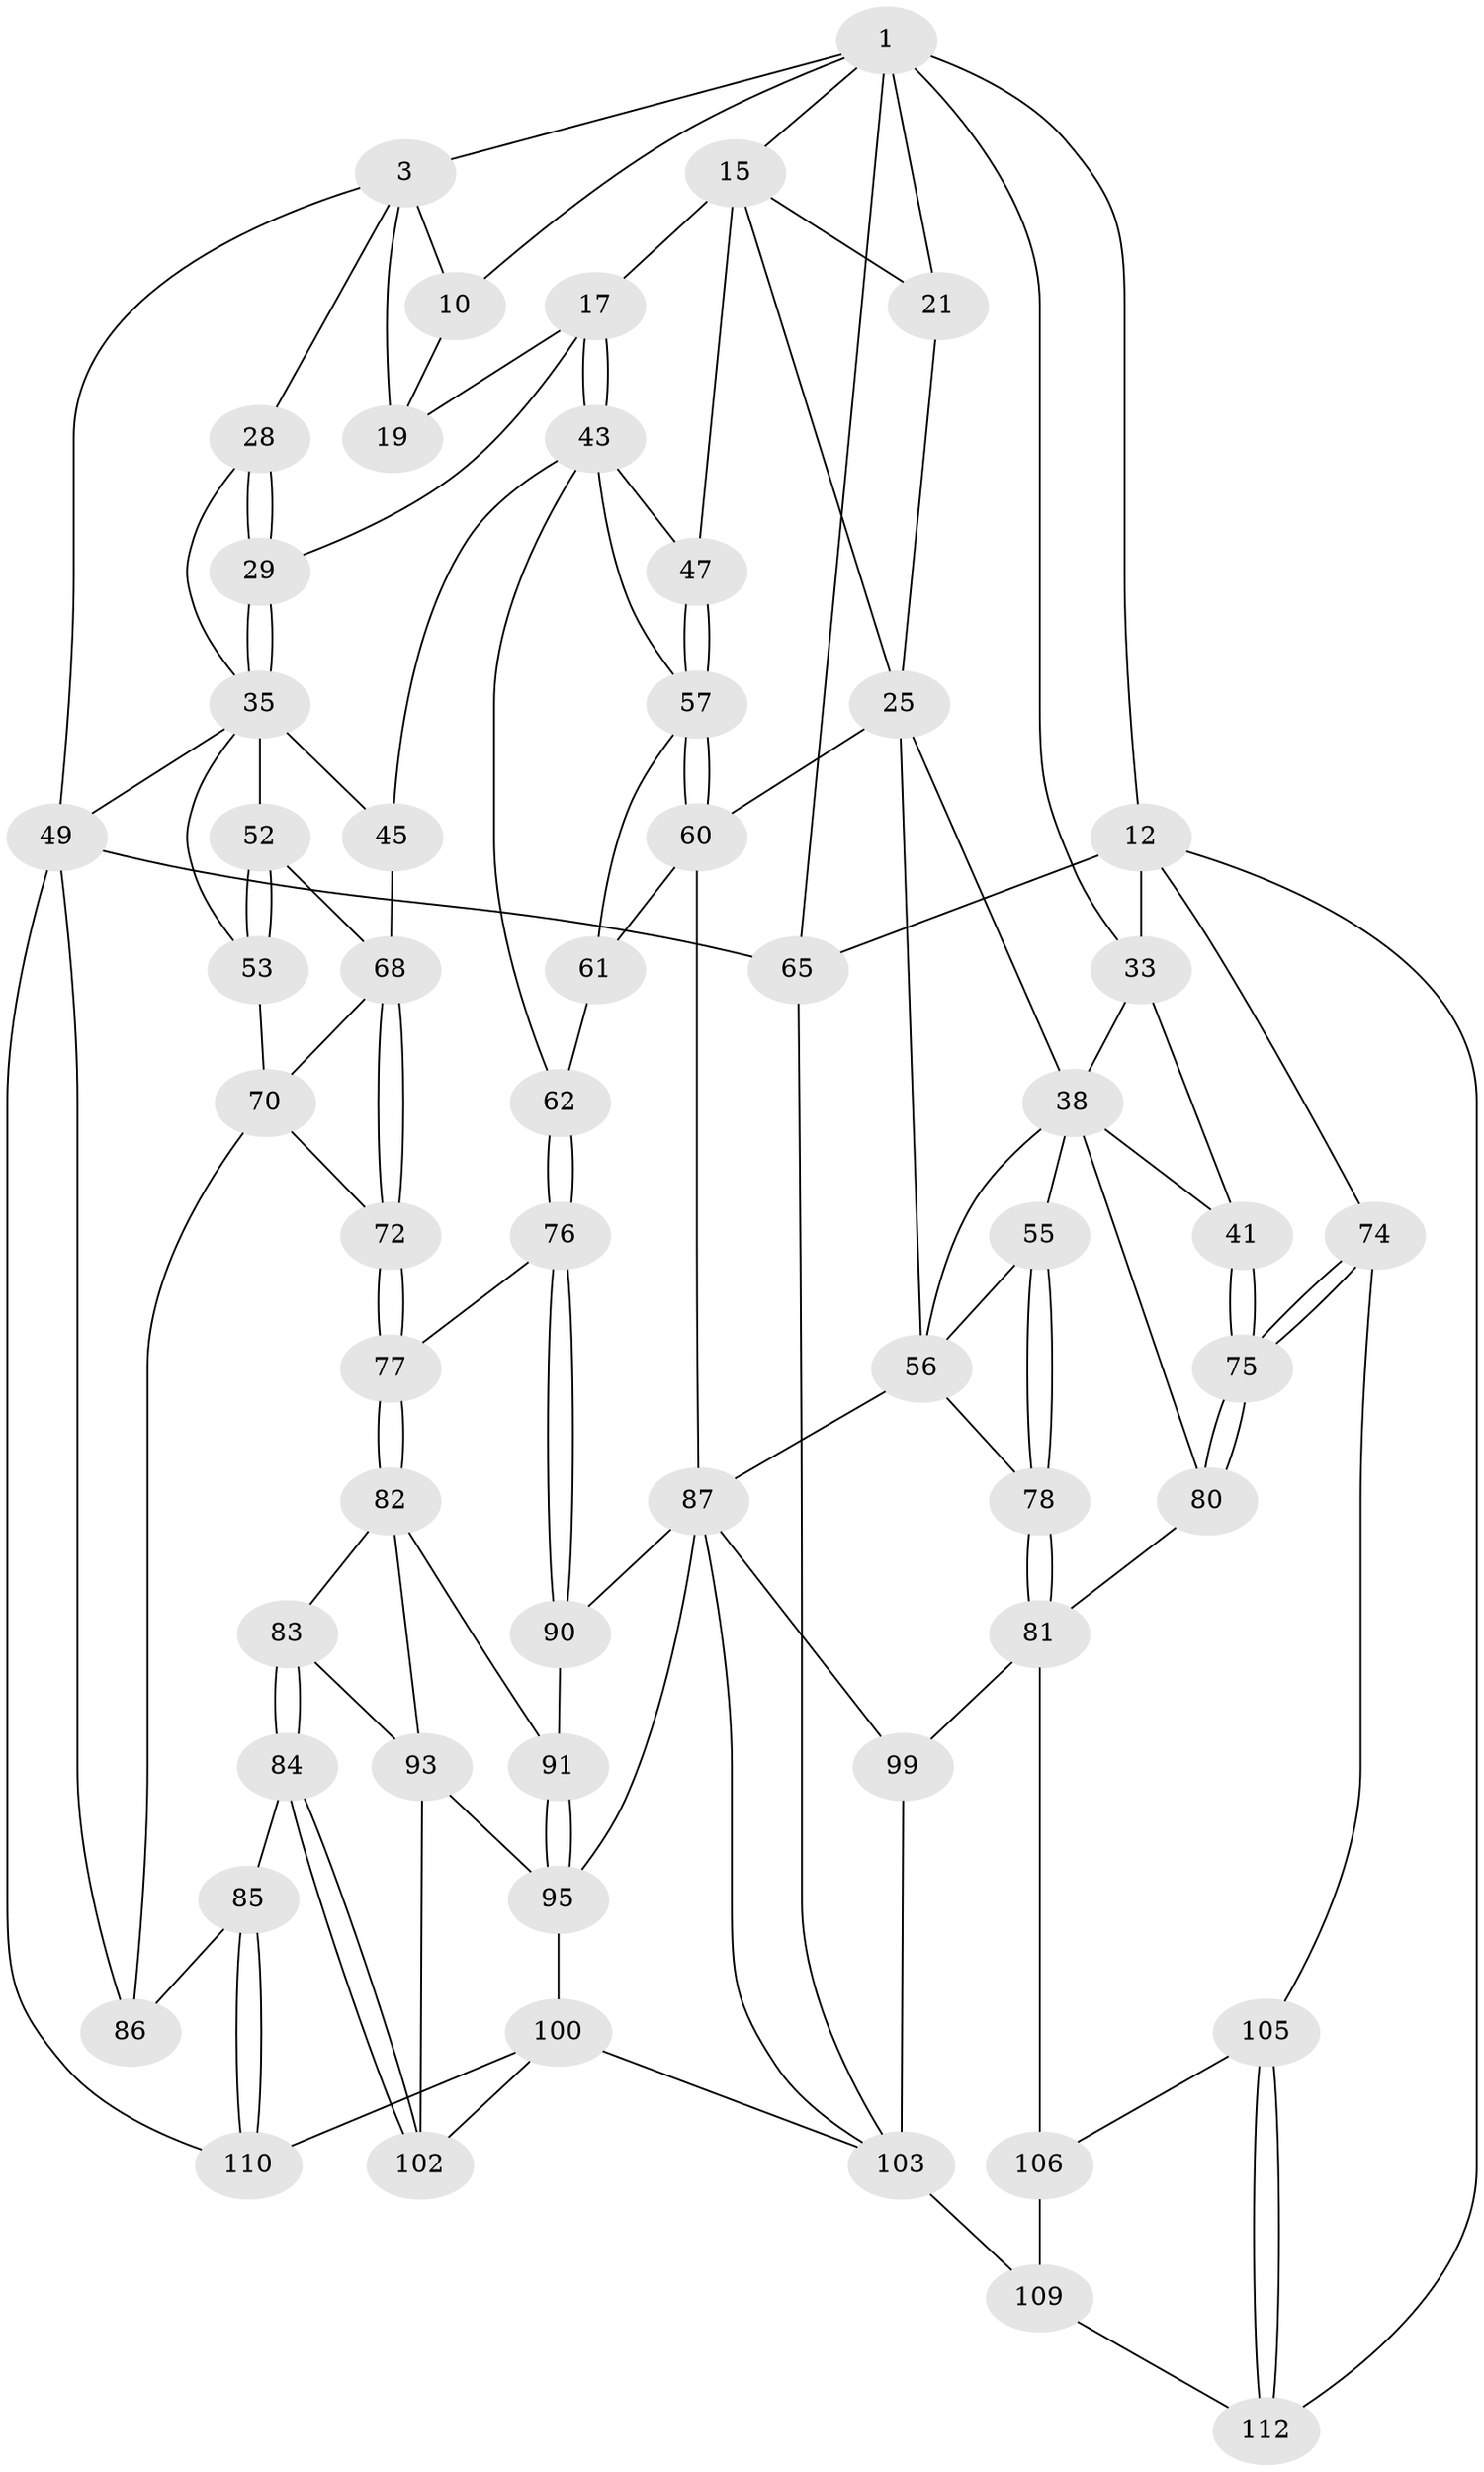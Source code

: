 // original degree distribution, {3: 0.02631578947368421, 6: 0.23684210526315788, 5: 0.5, 4: 0.23684210526315788}
// Generated by graph-tools (version 1.1) at 2025/16/03/09/25 04:16:55]
// undirected, 57 vertices, 127 edges
graph export_dot {
graph [start="1"]
  node [color=gray90,style=filled];
  1 [pos="+0.48390375797574325+0",super="+2+7"];
  3 [pos="+0+0",super="+31+4"];
  10 [pos="+0.49398282833867174+0.16238340869020992",super="+14"];
  12 [pos="+1+0",super="+73+32"];
  15 [pos="+0.5625480388547327+0.25240973355117646",super="+16"];
  17 [pos="+0.37054326702469914+0.31463842825601235",super="+18"];
  19 [pos="+0.3127958921817301+0.24931587204320235",super="+23"];
  21 [pos="+0.6554177986714614+0.25244420364140996",super="+22"];
  25 [pos="+0.6365230799833321+0.442672636296369",super="+26"];
  28 [pos="+0.11438978472307193+0.30352797541261856",super="+30"];
  29 [pos="+0.2301268420052049+0.3567993233601049"];
  33 [pos="+0.8386939278708512+0.20699670051394603",super="+40+34"];
  35 [pos="+0.2261582238032645+0.36863777036351386",super="+46+36"];
  38 [pos="+0.8210453452774386+0.35727028967986296",super="+39+42"];
  41 [pos="+1+0.46133051138720815"];
  43 [pos="+0.3566835690290689+0.48582236244606936",super="+44+48"];
  45 [pos="+0.2766630767617964+0.5207020236918612"];
  47 [pos="+0.4853637439868771+0.44030167490909444"];
  49 [pos="+0+0.4563080440469722",super="+63"];
  52 [pos="+0.12298306770446737+0.5257713877879236"];
  53 [pos="+0+0.520202160321061"];
  55 [pos="+0.7462360071578356+0.5992501822225432"];
  56 [pos="+0.7282770478805696+0.5892949119813764",super="+66"];
  57 [pos="+0.4457789972463567+0.5133792676219288",super="+58"];
  60 [pos="+0.5232604728804388+0.6238418582428817",super="+67"];
  61 [pos="+0.39161177443070294+0.6040451098359032"];
  62 [pos="+0.30770368768890477+0.5863686178896609"];
  65 [pos="+0+1"];
  68 [pos="+0.1821827884866373+0.543641289375281",super="+69"];
  70 [pos="+0.10731400719647054+0.6217543883298234",super="+71"];
  72 [pos="+0.17947368795138374+0.6246731597182695"];
  74 [pos="+1+0.6931363488523542"];
  75 [pos="+1+0.6823859020437105"];
  76 [pos="+0.3032579493720052+0.5934304224256453"];
  77 [pos="+0.2065568084143777+0.6370756477899888"];
  78 [pos="+0.7278589552721698+0.7090357471033295"];
  80 [pos="+0.9096072462358191+0.6518243207114061"];
  81 [pos="+0.7739693881341663+0.7516560813605065",super="+98"];
  82 [pos="+0.2045590417855911+0.6553715503041576",super="+92"];
  83 [pos="+0.20179215774004516+0.6596239811424132"];
  84 [pos="+0.10828060901646559+0.7793020001013197"];
  85 [pos="+0.10448456669638706+0.7783686603814047"];
  86 [pos="+0.05845964061295293+0.7426330489456181"];
  87 [pos="+0.46059980561683633+0.7609416065818054",super="+96+88"];
  90 [pos="+0.30361328654463177+0.6265680642990437"];
  91 [pos="+0.2681297605668622+0.6810010733297891"];
  93 [pos="+0.24304384377081256+0.7546999984283562",super="+94"];
  95 [pos="+0.2939556645351006+0.758053829658204",super="+97"];
  99 [pos="+0.6536088820069932+0.8617363349139405"];
  100 [pos="+0.2562129363446803+0.9777306214552457",super="+101"];
  102 [pos="+0.14558030279319692+0.798484811528287"];
  103 [pos="+0.39311493578909407+1",super="+108+104"];
  105 [pos="+0.9103071580393229+0.8587749144355683"];
  106 [pos="+0.8668707130150789+0.862161414873692",super="+107"];
  109 [pos="+0.6656838620108751+0.8988748351056216",super="+111"];
  110 [pos="+0.041406156778737664+0.9123843332786649"];
  112 [pos="+0.9748277500999134+1"];
  1 -- 65;
  1 -- 3;
  1 -- 12 [weight=2];
  1 -- 33;
  1 -- 21;
  1 -- 10;
  1 -- 15;
  3 -- 49;
  3 -- 28;
  3 -- 19;
  3 -- 10 [weight=2];
  10 -- 19;
  12 -- 112;
  12 -- 65;
  12 -- 74;
  12 -- 33 [weight=2];
  15 -- 17;
  15 -- 47;
  15 -- 21;
  15 -- 25;
  17 -- 43;
  17 -- 43;
  17 -- 19;
  17 -- 29;
  21 -- 25;
  25 -- 38;
  25 -- 56;
  25 -- 60;
  28 -- 29;
  28 -- 29;
  28 -- 35;
  29 -- 35;
  29 -- 35;
  33 -- 41;
  33 -- 38;
  35 -- 45;
  35 -- 52;
  35 -- 49;
  35 -- 53;
  38 -- 56;
  38 -- 80;
  38 -- 41;
  38 -- 55;
  41 -- 75;
  41 -- 75;
  43 -- 45;
  43 -- 62;
  43 -- 57;
  43 -- 47;
  45 -- 68;
  47 -- 57;
  47 -- 57;
  49 -- 65;
  49 -- 110;
  49 -- 86;
  52 -- 53;
  52 -- 53;
  52 -- 68;
  53 -- 70;
  55 -- 56;
  55 -- 78;
  55 -- 78;
  56 -- 78;
  56 -- 87;
  57 -- 60;
  57 -- 60;
  57 -- 61;
  60 -- 61;
  60 -- 87;
  61 -- 62;
  62 -- 76;
  62 -- 76;
  65 -- 103;
  68 -- 72;
  68 -- 72;
  68 -- 70;
  70 -- 72;
  70 -- 86;
  72 -- 77;
  72 -- 77;
  74 -- 75;
  74 -- 75;
  74 -- 105;
  75 -- 80;
  75 -- 80;
  76 -- 77;
  76 -- 90;
  76 -- 90;
  77 -- 82;
  77 -- 82;
  78 -- 81;
  78 -- 81;
  80 -- 81;
  81 -- 99;
  81 -- 106;
  82 -- 83;
  82 -- 91;
  82 -- 93;
  83 -- 84;
  83 -- 84;
  83 -- 93;
  84 -- 85;
  84 -- 102;
  84 -- 102;
  85 -- 86;
  85 -- 110;
  85 -- 110;
  87 -- 99;
  87 -- 90;
  87 -- 103;
  87 -- 95;
  90 -- 91;
  91 -- 95;
  91 -- 95;
  93 -- 95;
  93 -- 102;
  95 -- 100;
  99 -- 103;
  100 -- 102;
  100 -- 110;
  100 -- 103;
  103 -- 109 [weight=2];
  105 -- 106;
  105 -- 112;
  105 -- 112;
  106 -- 109 [weight=2];
  109 -- 112;
}
